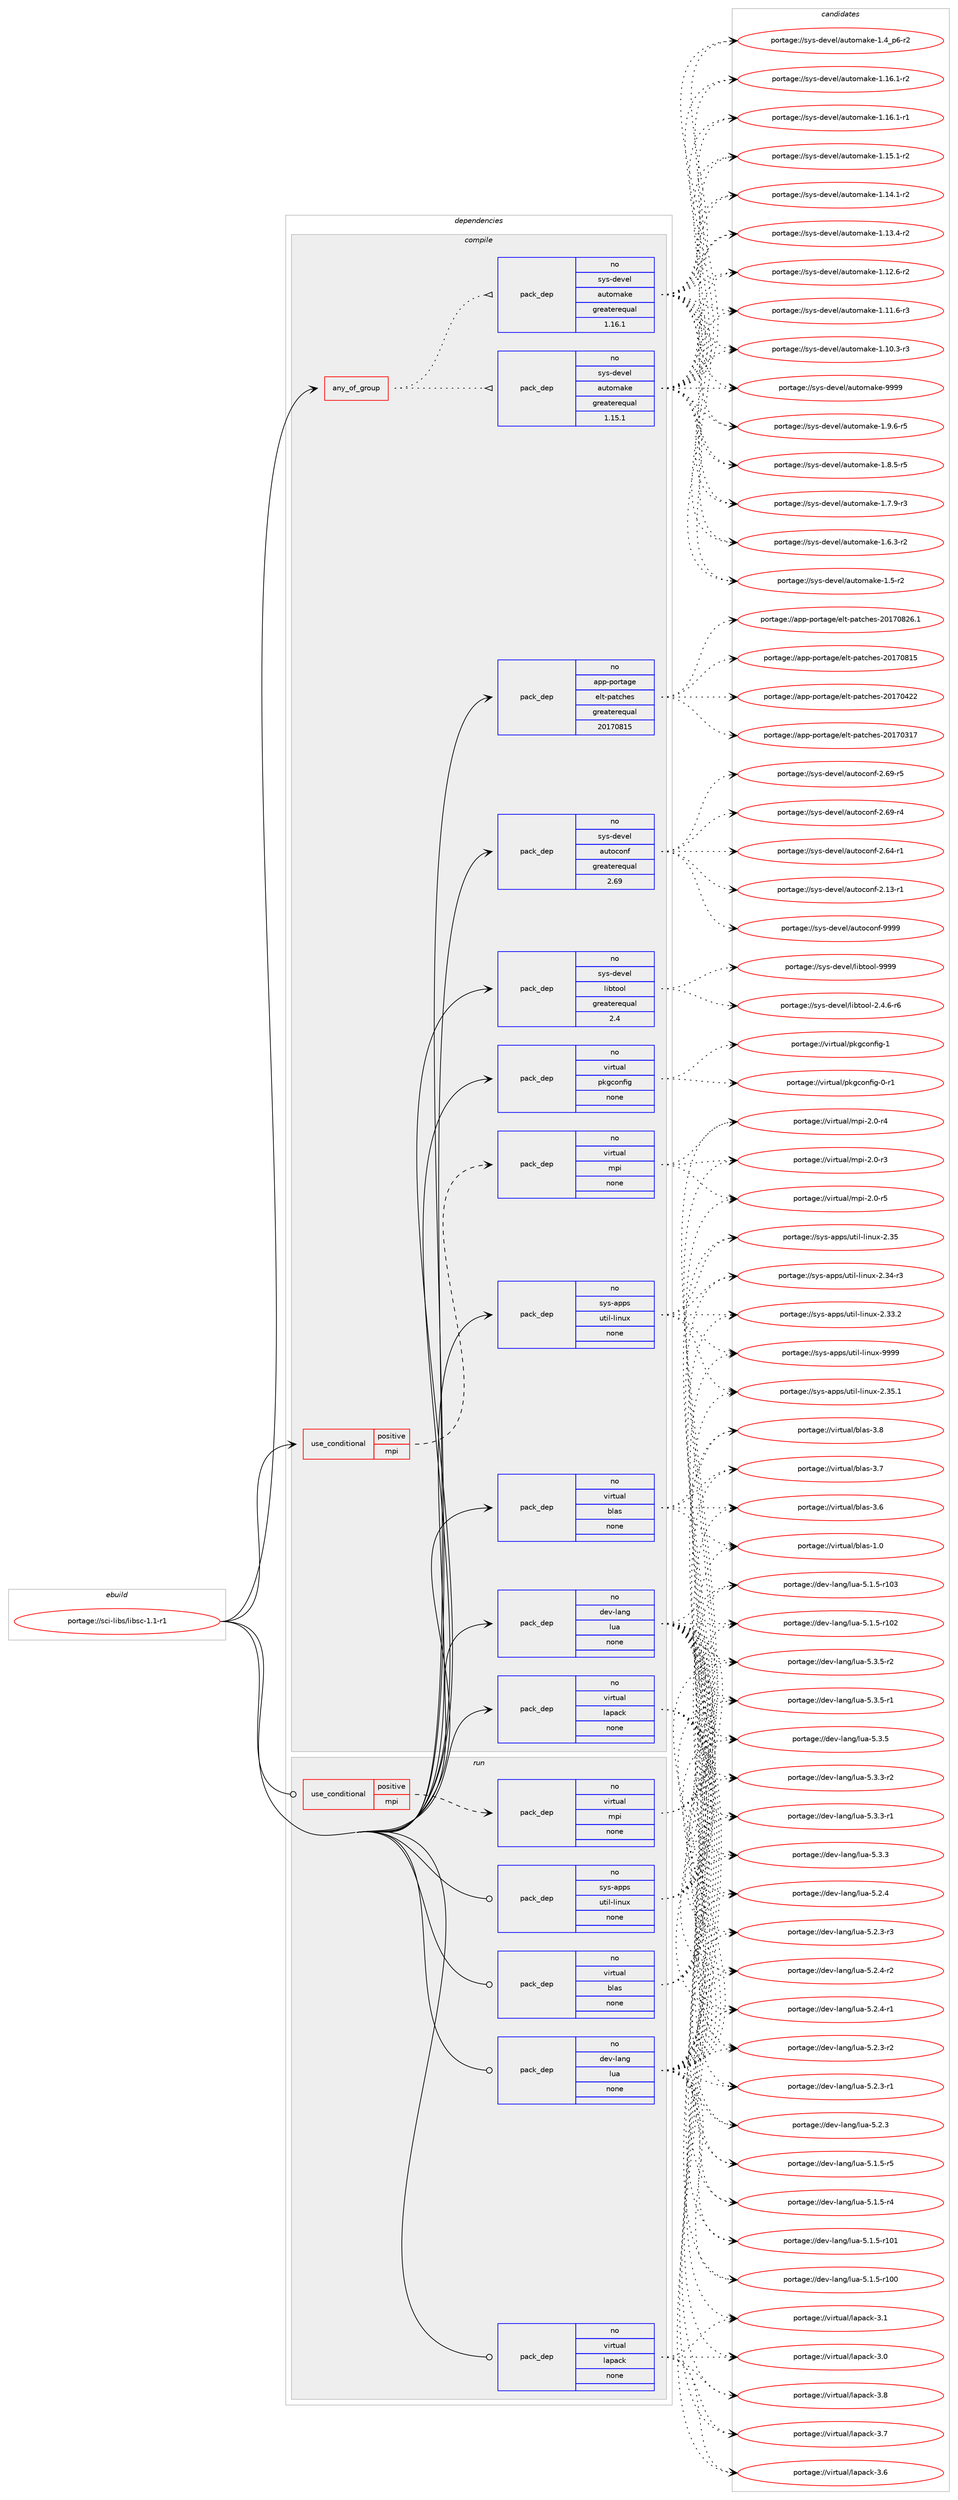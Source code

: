 digraph prolog {

# *************
# Graph options
# *************

newrank=true;
concentrate=true;
compound=true;
graph [rankdir=LR,fontname=Helvetica,fontsize=10,ranksep=1.5];#, ranksep=2.5, nodesep=0.2];
edge  [arrowhead=vee];
node  [fontname=Helvetica,fontsize=10];

# **********
# The ebuild
# **********

subgraph cluster_leftcol {
color=gray;
rank=same;
label=<<i>ebuild</i>>;
id [label="portage://sci-libs/libsc-1.1-r1", color=red, width=4, href="../sci-libs/libsc-1.1-r1.svg"];
}

# ****************
# The dependencies
# ****************

subgraph cluster_midcol {
color=gray;
label=<<i>dependencies</i>>;
subgraph cluster_compile {
fillcolor="#eeeeee";
style=filled;
label=<<i>compile</i>>;
subgraph any1425 {
dependency88210 [label=<<TABLE BORDER="0" CELLBORDER="1" CELLSPACING="0" CELLPADDING="4"><TR><TD CELLPADDING="10">any_of_group</TD></TR></TABLE>>, shape=none, color=red];subgraph pack69015 {
dependency88211 [label=<<TABLE BORDER="0" CELLBORDER="1" CELLSPACING="0" CELLPADDING="4" WIDTH="220"><TR><TD ROWSPAN="6" CELLPADDING="30">pack_dep</TD></TR><TR><TD WIDTH="110">no</TD></TR><TR><TD>sys-devel</TD></TR><TR><TD>automake</TD></TR><TR><TD>greaterequal</TD></TR><TR><TD>1.16.1</TD></TR></TABLE>>, shape=none, color=blue];
}
dependency88210:e -> dependency88211:w [weight=20,style="dotted",arrowhead="oinv"];
subgraph pack69016 {
dependency88212 [label=<<TABLE BORDER="0" CELLBORDER="1" CELLSPACING="0" CELLPADDING="4" WIDTH="220"><TR><TD ROWSPAN="6" CELLPADDING="30">pack_dep</TD></TR><TR><TD WIDTH="110">no</TD></TR><TR><TD>sys-devel</TD></TR><TR><TD>automake</TD></TR><TR><TD>greaterequal</TD></TR><TR><TD>1.15.1</TD></TR></TABLE>>, shape=none, color=blue];
}
dependency88210:e -> dependency88212:w [weight=20,style="dotted",arrowhead="oinv"];
}
id:e -> dependency88210:w [weight=20,style="solid",arrowhead="vee"];
subgraph cond17686 {
dependency88213 [label=<<TABLE BORDER="0" CELLBORDER="1" CELLSPACING="0" CELLPADDING="4"><TR><TD ROWSPAN="3" CELLPADDING="10">use_conditional</TD></TR><TR><TD>positive</TD></TR><TR><TD>mpi</TD></TR></TABLE>>, shape=none, color=red];
subgraph pack69017 {
dependency88214 [label=<<TABLE BORDER="0" CELLBORDER="1" CELLSPACING="0" CELLPADDING="4" WIDTH="220"><TR><TD ROWSPAN="6" CELLPADDING="30">pack_dep</TD></TR><TR><TD WIDTH="110">no</TD></TR><TR><TD>virtual</TD></TR><TR><TD>mpi</TD></TR><TR><TD>none</TD></TR><TR><TD></TD></TR></TABLE>>, shape=none, color=blue];
}
dependency88213:e -> dependency88214:w [weight=20,style="dashed",arrowhead="vee"];
}
id:e -> dependency88213:w [weight=20,style="solid",arrowhead="vee"];
subgraph pack69018 {
dependency88215 [label=<<TABLE BORDER="0" CELLBORDER="1" CELLSPACING="0" CELLPADDING="4" WIDTH="220"><TR><TD ROWSPAN="6" CELLPADDING="30">pack_dep</TD></TR><TR><TD WIDTH="110">no</TD></TR><TR><TD>app-portage</TD></TR><TR><TD>elt-patches</TD></TR><TR><TD>greaterequal</TD></TR><TR><TD>20170815</TD></TR></TABLE>>, shape=none, color=blue];
}
id:e -> dependency88215:w [weight=20,style="solid",arrowhead="vee"];
subgraph pack69019 {
dependency88216 [label=<<TABLE BORDER="0" CELLBORDER="1" CELLSPACING="0" CELLPADDING="4" WIDTH="220"><TR><TD ROWSPAN="6" CELLPADDING="30">pack_dep</TD></TR><TR><TD WIDTH="110">no</TD></TR><TR><TD>dev-lang</TD></TR><TR><TD>lua</TD></TR><TR><TD>none</TD></TR><TR><TD></TD></TR></TABLE>>, shape=none, color=blue];
}
id:e -> dependency88216:w [weight=20,style="solid",arrowhead="vee"];
subgraph pack69020 {
dependency88217 [label=<<TABLE BORDER="0" CELLBORDER="1" CELLSPACING="0" CELLPADDING="4" WIDTH="220"><TR><TD ROWSPAN="6" CELLPADDING="30">pack_dep</TD></TR><TR><TD WIDTH="110">no</TD></TR><TR><TD>sys-apps</TD></TR><TR><TD>util-linux</TD></TR><TR><TD>none</TD></TR><TR><TD></TD></TR></TABLE>>, shape=none, color=blue];
}
id:e -> dependency88217:w [weight=20,style="solid",arrowhead="vee"];
subgraph pack69021 {
dependency88218 [label=<<TABLE BORDER="0" CELLBORDER="1" CELLSPACING="0" CELLPADDING="4" WIDTH="220"><TR><TD ROWSPAN="6" CELLPADDING="30">pack_dep</TD></TR><TR><TD WIDTH="110">no</TD></TR><TR><TD>sys-devel</TD></TR><TR><TD>autoconf</TD></TR><TR><TD>greaterequal</TD></TR><TR><TD>2.69</TD></TR></TABLE>>, shape=none, color=blue];
}
id:e -> dependency88218:w [weight=20,style="solid",arrowhead="vee"];
subgraph pack69022 {
dependency88219 [label=<<TABLE BORDER="0" CELLBORDER="1" CELLSPACING="0" CELLPADDING="4" WIDTH="220"><TR><TD ROWSPAN="6" CELLPADDING="30">pack_dep</TD></TR><TR><TD WIDTH="110">no</TD></TR><TR><TD>sys-devel</TD></TR><TR><TD>libtool</TD></TR><TR><TD>greaterequal</TD></TR><TR><TD>2.4</TD></TR></TABLE>>, shape=none, color=blue];
}
id:e -> dependency88219:w [weight=20,style="solid",arrowhead="vee"];
subgraph pack69023 {
dependency88220 [label=<<TABLE BORDER="0" CELLBORDER="1" CELLSPACING="0" CELLPADDING="4" WIDTH="220"><TR><TD ROWSPAN="6" CELLPADDING="30">pack_dep</TD></TR><TR><TD WIDTH="110">no</TD></TR><TR><TD>virtual</TD></TR><TR><TD>blas</TD></TR><TR><TD>none</TD></TR><TR><TD></TD></TR></TABLE>>, shape=none, color=blue];
}
id:e -> dependency88220:w [weight=20,style="solid",arrowhead="vee"];
subgraph pack69024 {
dependency88221 [label=<<TABLE BORDER="0" CELLBORDER="1" CELLSPACING="0" CELLPADDING="4" WIDTH="220"><TR><TD ROWSPAN="6" CELLPADDING="30">pack_dep</TD></TR><TR><TD WIDTH="110">no</TD></TR><TR><TD>virtual</TD></TR><TR><TD>lapack</TD></TR><TR><TD>none</TD></TR><TR><TD></TD></TR></TABLE>>, shape=none, color=blue];
}
id:e -> dependency88221:w [weight=20,style="solid",arrowhead="vee"];
subgraph pack69025 {
dependency88222 [label=<<TABLE BORDER="0" CELLBORDER="1" CELLSPACING="0" CELLPADDING="4" WIDTH="220"><TR><TD ROWSPAN="6" CELLPADDING="30">pack_dep</TD></TR><TR><TD WIDTH="110">no</TD></TR><TR><TD>virtual</TD></TR><TR><TD>pkgconfig</TD></TR><TR><TD>none</TD></TR><TR><TD></TD></TR></TABLE>>, shape=none, color=blue];
}
id:e -> dependency88222:w [weight=20,style="solid",arrowhead="vee"];
}
subgraph cluster_compileandrun {
fillcolor="#eeeeee";
style=filled;
label=<<i>compile and run</i>>;
}
subgraph cluster_run {
fillcolor="#eeeeee";
style=filled;
label=<<i>run</i>>;
subgraph cond17687 {
dependency88223 [label=<<TABLE BORDER="0" CELLBORDER="1" CELLSPACING="0" CELLPADDING="4"><TR><TD ROWSPAN="3" CELLPADDING="10">use_conditional</TD></TR><TR><TD>positive</TD></TR><TR><TD>mpi</TD></TR></TABLE>>, shape=none, color=red];
subgraph pack69026 {
dependency88224 [label=<<TABLE BORDER="0" CELLBORDER="1" CELLSPACING="0" CELLPADDING="4" WIDTH="220"><TR><TD ROWSPAN="6" CELLPADDING="30">pack_dep</TD></TR><TR><TD WIDTH="110">no</TD></TR><TR><TD>virtual</TD></TR><TR><TD>mpi</TD></TR><TR><TD>none</TD></TR><TR><TD></TD></TR></TABLE>>, shape=none, color=blue];
}
dependency88223:e -> dependency88224:w [weight=20,style="dashed",arrowhead="vee"];
}
id:e -> dependency88223:w [weight=20,style="solid",arrowhead="odot"];
subgraph pack69027 {
dependency88225 [label=<<TABLE BORDER="0" CELLBORDER="1" CELLSPACING="0" CELLPADDING="4" WIDTH="220"><TR><TD ROWSPAN="6" CELLPADDING="30">pack_dep</TD></TR><TR><TD WIDTH="110">no</TD></TR><TR><TD>dev-lang</TD></TR><TR><TD>lua</TD></TR><TR><TD>none</TD></TR><TR><TD></TD></TR></TABLE>>, shape=none, color=blue];
}
id:e -> dependency88225:w [weight=20,style="solid",arrowhead="odot"];
subgraph pack69028 {
dependency88226 [label=<<TABLE BORDER="0" CELLBORDER="1" CELLSPACING="0" CELLPADDING="4" WIDTH="220"><TR><TD ROWSPAN="6" CELLPADDING="30">pack_dep</TD></TR><TR><TD WIDTH="110">no</TD></TR><TR><TD>sys-apps</TD></TR><TR><TD>util-linux</TD></TR><TR><TD>none</TD></TR><TR><TD></TD></TR></TABLE>>, shape=none, color=blue];
}
id:e -> dependency88226:w [weight=20,style="solid",arrowhead="odot"];
subgraph pack69029 {
dependency88227 [label=<<TABLE BORDER="0" CELLBORDER="1" CELLSPACING="0" CELLPADDING="4" WIDTH="220"><TR><TD ROWSPAN="6" CELLPADDING="30">pack_dep</TD></TR><TR><TD WIDTH="110">no</TD></TR><TR><TD>virtual</TD></TR><TR><TD>blas</TD></TR><TR><TD>none</TD></TR><TR><TD></TD></TR></TABLE>>, shape=none, color=blue];
}
id:e -> dependency88227:w [weight=20,style="solid",arrowhead="odot"];
subgraph pack69030 {
dependency88228 [label=<<TABLE BORDER="0" CELLBORDER="1" CELLSPACING="0" CELLPADDING="4" WIDTH="220"><TR><TD ROWSPAN="6" CELLPADDING="30">pack_dep</TD></TR><TR><TD WIDTH="110">no</TD></TR><TR><TD>virtual</TD></TR><TR><TD>lapack</TD></TR><TR><TD>none</TD></TR><TR><TD></TD></TR></TABLE>>, shape=none, color=blue];
}
id:e -> dependency88228:w [weight=20,style="solid",arrowhead="odot"];
}
}

# **************
# The candidates
# **************

subgraph cluster_choices {
rank=same;
color=gray;
label=<<i>candidates</i>>;

subgraph choice69015 {
color=black;
nodesep=1;
choice115121115451001011181011084797117116111109971071014557575757 [label="portage://sys-devel/automake-9999", color=red, width=4,href="../sys-devel/automake-9999.svg"];
choice115121115451001011181011084797117116111109971071014549465746544511453 [label="portage://sys-devel/automake-1.9.6-r5", color=red, width=4,href="../sys-devel/automake-1.9.6-r5.svg"];
choice115121115451001011181011084797117116111109971071014549465646534511453 [label="portage://sys-devel/automake-1.8.5-r5", color=red, width=4,href="../sys-devel/automake-1.8.5-r5.svg"];
choice115121115451001011181011084797117116111109971071014549465546574511451 [label="portage://sys-devel/automake-1.7.9-r3", color=red, width=4,href="../sys-devel/automake-1.7.9-r3.svg"];
choice115121115451001011181011084797117116111109971071014549465446514511450 [label="portage://sys-devel/automake-1.6.3-r2", color=red, width=4,href="../sys-devel/automake-1.6.3-r2.svg"];
choice11512111545100101118101108479711711611110997107101454946534511450 [label="portage://sys-devel/automake-1.5-r2", color=red, width=4,href="../sys-devel/automake-1.5-r2.svg"];
choice115121115451001011181011084797117116111109971071014549465295112544511450 [label="portage://sys-devel/automake-1.4_p6-r2", color=red, width=4,href="../sys-devel/automake-1.4_p6-r2.svg"];
choice11512111545100101118101108479711711611110997107101454946495446494511450 [label="portage://sys-devel/automake-1.16.1-r2", color=red, width=4,href="../sys-devel/automake-1.16.1-r2.svg"];
choice11512111545100101118101108479711711611110997107101454946495446494511449 [label="portage://sys-devel/automake-1.16.1-r1", color=red, width=4,href="../sys-devel/automake-1.16.1-r1.svg"];
choice11512111545100101118101108479711711611110997107101454946495346494511450 [label="portage://sys-devel/automake-1.15.1-r2", color=red, width=4,href="../sys-devel/automake-1.15.1-r2.svg"];
choice11512111545100101118101108479711711611110997107101454946495246494511450 [label="portage://sys-devel/automake-1.14.1-r2", color=red, width=4,href="../sys-devel/automake-1.14.1-r2.svg"];
choice11512111545100101118101108479711711611110997107101454946495146524511450 [label="portage://sys-devel/automake-1.13.4-r2", color=red, width=4,href="../sys-devel/automake-1.13.4-r2.svg"];
choice11512111545100101118101108479711711611110997107101454946495046544511450 [label="portage://sys-devel/automake-1.12.6-r2", color=red, width=4,href="../sys-devel/automake-1.12.6-r2.svg"];
choice11512111545100101118101108479711711611110997107101454946494946544511451 [label="portage://sys-devel/automake-1.11.6-r3", color=red, width=4,href="../sys-devel/automake-1.11.6-r3.svg"];
choice11512111545100101118101108479711711611110997107101454946494846514511451 [label="portage://sys-devel/automake-1.10.3-r3", color=red, width=4,href="../sys-devel/automake-1.10.3-r3.svg"];
dependency88211:e -> choice115121115451001011181011084797117116111109971071014557575757:w [style=dotted,weight="100"];
dependency88211:e -> choice115121115451001011181011084797117116111109971071014549465746544511453:w [style=dotted,weight="100"];
dependency88211:e -> choice115121115451001011181011084797117116111109971071014549465646534511453:w [style=dotted,weight="100"];
dependency88211:e -> choice115121115451001011181011084797117116111109971071014549465546574511451:w [style=dotted,weight="100"];
dependency88211:e -> choice115121115451001011181011084797117116111109971071014549465446514511450:w [style=dotted,weight="100"];
dependency88211:e -> choice11512111545100101118101108479711711611110997107101454946534511450:w [style=dotted,weight="100"];
dependency88211:e -> choice115121115451001011181011084797117116111109971071014549465295112544511450:w [style=dotted,weight="100"];
dependency88211:e -> choice11512111545100101118101108479711711611110997107101454946495446494511450:w [style=dotted,weight="100"];
dependency88211:e -> choice11512111545100101118101108479711711611110997107101454946495446494511449:w [style=dotted,weight="100"];
dependency88211:e -> choice11512111545100101118101108479711711611110997107101454946495346494511450:w [style=dotted,weight="100"];
dependency88211:e -> choice11512111545100101118101108479711711611110997107101454946495246494511450:w [style=dotted,weight="100"];
dependency88211:e -> choice11512111545100101118101108479711711611110997107101454946495146524511450:w [style=dotted,weight="100"];
dependency88211:e -> choice11512111545100101118101108479711711611110997107101454946495046544511450:w [style=dotted,weight="100"];
dependency88211:e -> choice11512111545100101118101108479711711611110997107101454946494946544511451:w [style=dotted,weight="100"];
dependency88211:e -> choice11512111545100101118101108479711711611110997107101454946494846514511451:w [style=dotted,weight="100"];
}
subgraph choice69016 {
color=black;
nodesep=1;
choice115121115451001011181011084797117116111109971071014557575757 [label="portage://sys-devel/automake-9999", color=red, width=4,href="../sys-devel/automake-9999.svg"];
choice115121115451001011181011084797117116111109971071014549465746544511453 [label="portage://sys-devel/automake-1.9.6-r5", color=red, width=4,href="../sys-devel/automake-1.9.6-r5.svg"];
choice115121115451001011181011084797117116111109971071014549465646534511453 [label="portage://sys-devel/automake-1.8.5-r5", color=red, width=4,href="../sys-devel/automake-1.8.5-r5.svg"];
choice115121115451001011181011084797117116111109971071014549465546574511451 [label="portage://sys-devel/automake-1.7.9-r3", color=red, width=4,href="../sys-devel/automake-1.7.9-r3.svg"];
choice115121115451001011181011084797117116111109971071014549465446514511450 [label="portage://sys-devel/automake-1.6.3-r2", color=red, width=4,href="../sys-devel/automake-1.6.3-r2.svg"];
choice11512111545100101118101108479711711611110997107101454946534511450 [label="portage://sys-devel/automake-1.5-r2", color=red, width=4,href="../sys-devel/automake-1.5-r2.svg"];
choice115121115451001011181011084797117116111109971071014549465295112544511450 [label="portage://sys-devel/automake-1.4_p6-r2", color=red, width=4,href="../sys-devel/automake-1.4_p6-r2.svg"];
choice11512111545100101118101108479711711611110997107101454946495446494511450 [label="portage://sys-devel/automake-1.16.1-r2", color=red, width=4,href="../sys-devel/automake-1.16.1-r2.svg"];
choice11512111545100101118101108479711711611110997107101454946495446494511449 [label="portage://sys-devel/automake-1.16.1-r1", color=red, width=4,href="../sys-devel/automake-1.16.1-r1.svg"];
choice11512111545100101118101108479711711611110997107101454946495346494511450 [label="portage://sys-devel/automake-1.15.1-r2", color=red, width=4,href="../sys-devel/automake-1.15.1-r2.svg"];
choice11512111545100101118101108479711711611110997107101454946495246494511450 [label="portage://sys-devel/automake-1.14.1-r2", color=red, width=4,href="../sys-devel/automake-1.14.1-r2.svg"];
choice11512111545100101118101108479711711611110997107101454946495146524511450 [label="portage://sys-devel/automake-1.13.4-r2", color=red, width=4,href="../sys-devel/automake-1.13.4-r2.svg"];
choice11512111545100101118101108479711711611110997107101454946495046544511450 [label="portage://sys-devel/automake-1.12.6-r2", color=red, width=4,href="../sys-devel/automake-1.12.6-r2.svg"];
choice11512111545100101118101108479711711611110997107101454946494946544511451 [label="portage://sys-devel/automake-1.11.6-r3", color=red, width=4,href="../sys-devel/automake-1.11.6-r3.svg"];
choice11512111545100101118101108479711711611110997107101454946494846514511451 [label="portage://sys-devel/automake-1.10.3-r3", color=red, width=4,href="../sys-devel/automake-1.10.3-r3.svg"];
dependency88212:e -> choice115121115451001011181011084797117116111109971071014557575757:w [style=dotted,weight="100"];
dependency88212:e -> choice115121115451001011181011084797117116111109971071014549465746544511453:w [style=dotted,weight="100"];
dependency88212:e -> choice115121115451001011181011084797117116111109971071014549465646534511453:w [style=dotted,weight="100"];
dependency88212:e -> choice115121115451001011181011084797117116111109971071014549465546574511451:w [style=dotted,weight="100"];
dependency88212:e -> choice115121115451001011181011084797117116111109971071014549465446514511450:w [style=dotted,weight="100"];
dependency88212:e -> choice11512111545100101118101108479711711611110997107101454946534511450:w [style=dotted,weight="100"];
dependency88212:e -> choice115121115451001011181011084797117116111109971071014549465295112544511450:w [style=dotted,weight="100"];
dependency88212:e -> choice11512111545100101118101108479711711611110997107101454946495446494511450:w [style=dotted,weight="100"];
dependency88212:e -> choice11512111545100101118101108479711711611110997107101454946495446494511449:w [style=dotted,weight="100"];
dependency88212:e -> choice11512111545100101118101108479711711611110997107101454946495346494511450:w [style=dotted,weight="100"];
dependency88212:e -> choice11512111545100101118101108479711711611110997107101454946495246494511450:w [style=dotted,weight="100"];
dependency88212:e -> choice11512111545100101118101108479711711611110997107101454946495146524511450:w [style=dotted,weight="100"];
dependency88212:e -> choice11512111545100101118101108479711711611110997107101454946495046544511450:w [style=dotted,weight="100"];
dependency88212:e -> choice11512111545100101118101108479711711611110997107101454946494946544511451:w [style=dotted,weight="100"];
dependency88212:e -> choice11512111545100101118101108479711711611110997107101454946494846514511451:w [style=dotted,weight="100"];
}
subgraph choice69017 {
color=black;
nodesep=1;
choice1181051141161179710847109112105455046484511453 [label="portage://virtual/mpi-2.0-r5", color=red, width=4,href="../virtual/mpi-2.0-r5.svg"];
choice1181051141161179710847109112105455046484511452 [label="portage://virtual/mpi-2.0-r4", color=red, width=4,href="../virtual/mpi-2.0-r4.svg"];
choice1181051141161179710847109112105455046484511451 [label="portage://virtual/mpi-2.0-r3", color=red, width=4,href="../virtual/mpi-2.0-r3.svg"];
dependency88214:e -> choice1181051141161179710847109112105455046484511453:w [style=dotted,weight="100"];
dependency88214:e -> choice1181051141161179710847109112105455046484511452:w [style=dotted,weight="100"];
dependency88214:e -> choice1181051141161179710847109112105455046484511451:w [style=dotted,weight="100"];
}
subgraph choice69018 {
color=black;
nodesep=1;
choice971121124511211111411697103101471011081164511297116991041011154550484955485650544649 [label="portage://app-portage/elt-patches-20170826.1", color=red, width=4,href="../app-portage/elt-patches-20170826.1.svg"];
choice97112112451121111141169710310147101108116451129711699104101115455048495548564953 [label="portage://app-portage/elt-patches-20170815", color=red, width=4,href="../app-portage/elt-patches-20170815.svg"];
choice97112112451121111141169710310147101108116451129711699104101115455048495548525050 [label="portage://app-portage/elt-patches-20170422", color=red, width=4,href="../app-portage/elt-patches-20170422.svg"];
choice97112112451121111141169710310147101108116451129711699104101115455048495548514955 [label="portage://app-portage/elt-patches-20170317", color=red, width=4,href="../app-portage/elt-patches-20170317.svg"];
dependency88215:e -> choice971121124511211111411697103101471011081164511297116991041011154550484955485650544649:w [style=dotted,weight="100"];
dependency88215:e -> choice97112112451121111141169710310147101108116451129711699104101115455048495548564953:w [style=dotted,weight="100"];
dependency88215:e -> choice97112112451121111141169710310147101108116451129711699104101115455048495548525050:w [style=dotted,weight="100"];
dependency88215:e -> choice97112112451121111141169710310147101108116451129711699104101115455048495548514955:w [style=dotted,weight="100"];
}
subgraph choice69019 {
color=black;
nodesep=1;
choice100101118451089711010347108117974553465146534511450 [label="portage://dev-lang/lua-5.3.5-r2", color=red, width=4,href="../dev-lang/lua-5.3.5-r2.svg"];
choice100101118451089711010347108117974553465146534511449 [label="portage://dev-lang/lua-5.3.5-r1", color=red, width=4,href="../dev-lang/lua-5.3.5-r1.svg"];
choice10010111845108971101034710811797455346514653 [label="portage://dev-lang/lua-5.3.5", color=red, width=4,href="../dev-lang/lua-5.3.5.svg"];
choice100101118451089711010347108117974553465146514511450 [label="portage://dev-lang/lua-5.3.3-r2", color=red, width=4,href="../dev-lang/lua-5.3.3-r2.svg"];
choice100101118451089711010347108117974553465146514511449 [label="portage://dev-lang/lua-5.3.3-r1", color=red, width=4,href="../dev-lang/lua-5.3.3-r1.svg"];
choice10010111845108971101034710811797455346514651 [label="portage://dev-lang/lua-5.3.3", color=red, width=4,href="../dev-lang/lua-5.3.3.svg"];
choice100101118451089711010347108117974553465046524511450 [label="portage://dev-lang/lua-5.2.4-r2", color=red, width=4,href="../dev-lang/lua-5.2.4-r2.svg"];
choice100101118451089711010347108117974553465046524511449 [label="portage://dev-lang/lua-5.2.4-r1", color=red, width=4,href="../dev-lang/lua-5.2.4-r1.svg"];
choice10010111845108971101034710811797455346504652 [label="portage://dev-lang/lua-5.2.4", color=red, width=4,href="../dev-lang/lua-5.2.4.svg"];
choice100101118451089711010347108117974553465046514511451 [label="portage://dev-lang/lua-5.2.3-r3", color=red, width=4,href="../dev-lang/lua-5.2.3-r3.svg"];
choice100101118451089711010347108117974553465046514511450 [label="portage://dev-lang/lua-5.2.3-r2", color=red, width=4,href="../dev-lang/lua-5.2.3-r2.svg"];
choice100101118451089711010347108117974553465046514511449 [label="portage://dev-lang/lua-5.2.3-r1", color=red, width=4,href="../dev-lang/lua-5.2.3-r1.svg"];
choice10010111845108971101034710811797455346504651 [label="portage://dev-lang/lua-5.2.3", color=red, width=4,href="../dev-lang/lua-5.2.3.svg"];
choice100101118451089711010347108117974553464946534511453 [label="portage://dev-lang/lua-5.1.5-r5", color=red, width=4,href="../dev-lang/lua-5.1.5-r5.svg"];
choice100101118451089711010347108117974553464946534511452 [label="portage://dev-lang/lua-5.1.5-r4", color=red, width=4,href="../dev-lang/lua-5.1.5-r4.svg"];
choice1001011184510897110103471081179745534649465345114494851 [label="portage://dev-lang/lua-5.1.5-r103", color=red, width=4,href="../dev-lang/lua-5.1.5-r103.svg"];
choice1001011184510897110103471081179745534649465345114494850 [label="portage://dev-lang/lua-5.1.5-r102", color=red, width=4,href="../dev-lang/lua-5.1.5-r102.svg"];
choice1001011184510897110103471081179745534649465345114494849 [label="portage://dev-lang/lua-5.1.5-r101", color=red, width=4,href="../dev-lang/lua-5.1.5-r101.svg"];
choice1001011184510897110103471081179745534649465345114494848 [label="portage://dev-lang/lua-5.1.5-r100", color=red, width=4,href="../dev-lang/lua-5.1.5-r100.svg"];
dependency88216:e -> choice100101118451089711010347108117974553465146534511450:w [style=dotted,weight="100"];
dependency88216:e -> choice100101118451089711010347108117974553465146534511449:w [style=dotted,weight="100"];
dependency88216:e -> choice10010111845108971101034710811797455346514653:w [style=dotted,weight="100"];
dependency88216:e -> choice100101118451089711010347108117974553465146514511450:w [style=dotted,weight="100"];
dependency88216:e -> choice100101118451089711010347108117974553465146514511449:w [style=dotted,weight="100"];
dependency88216:e -> choice10010111845108971101034710811797455346514651:w [style=dotted,weight="100"];
dependency88216:e -> choice100101118451089711010347108117974553465046524511450:w [style=dotted,weight="100"];
dependency88216:e -> choice100101118451089711010347108117974553465046524511449:w [style=dotted,weight="100"];
dependency88216:e -> choice10010111845108971101034710811797455346504652:w [style=dotted,weight="100"];
dependency88216:e -> choice100101118451089711010347108117974553465046514511451:w [style=dotted,weight="100"];
dependency88216:e -> choice100101118451089711010347108117974553465046514511450:w [style=dotted,weight="100"];
dependency88216:e -> choice100101118451089711010347108117974553465046514511449:w [style=dotted,weight="100"];
dependency88216:e -> choice10010111845108971101034710811797455346504651:w [style=dotted,weight="100"];
dependency88216:e -> choice100101118451089711010347108117974553464946534511453:w [style=dotted,weight="100"];
dependency88216:e -> choice100101118451089711010347108117974553464946534511452:w [style=dotted,weight="100"];
dependency88216:e -> choice1001011184510897110103471081179745534649465345114494851:w [style=dotted,weight="100"];
dependency88216:e -> choice1001011184510897110103471081179745534649465345114494850:w [style=dotted,weight="100"];
dependency88216:e -> choice1001011184510897110103471081179745534649465345114494849:w [style=dotted,weight="100"];
dependency88216:e -> choice1001011184510897110103471081179745534649465345114494848:w [style=dotted,weight="100"];
}
subgraph choice69020 {
color=black;
nodesep=1;
choice115121115459711211211547117116105108451081051101171204557575757 [label="portage://sys-apps/util-linux-9999", color=red, width=4,href="../sys-apps/util-linux-9999.svg"];
choice1151211154597112112115471171161051084510810511011712045504651534649 [label="portage://sys-apps/util-linux-2.35.1", color=red, width=4,href="../sys-apps/util-linux-2.35.1.svg"];
choice115121115459711211211547117116105108451081051101171204550465153 [label="portage://sys-apps/util-linux-2.35", color=red, width=4,href="../sys-apps/util-linux-2.35.svg"];
choice1151211154597112112115471171161051084510810511011712045504651524511451 [label="portage://sys-apps/util-linux-2.34-r3", color=red, width=4,href="../sys-apps/util-linux-2.34-r3.svg"];
choice1151211154597112112115471171161051084510810511011712045504651514650 [label="portage://sys-apps/util-linux-2.33.2", color=red, width=4,href="../sys-apps/util-linux-2.33.2.svg"];
dependency88217:e -> choice115121115459711211211547117116105108451081051101171204557575757:w [style=dotted,weight="100"];
dependency88217:e -> choice1151211154597112112115471171161051084510810511011712045504651534649:w [style=dotted,weight="100"];
dependency88217:e -> choice115121115459711211211547117116105108451081051101171204550465153:w [style=dotted,weight="100"];
dependency88217:e -> choice1151211154597112112115471171161051084510810511011712045504651524511451:w [style=dotted,weight="100"];
dependency88217:e -> choice1151211154597112112115471171161051084510810511011712045504651514650:w [style=dotted,weight="100"];
}
subgraph choice69021 {
color=black;
nodesep=1;
choice115121115451001011181011084797117116111991111101024557575757 [label="portage://sys-devel/autoconf-9999", color=red, width=4,href="../sys-devel/autoconf-9999.svg"];
choice1151211154510010111810110847971171161119911111010245504654574511453 [label="portage://sys-devel/autoconf-2.69-r5", color=red, width=4,href="../sys-devel/autoconf-2.69-r5.svg"];
choice1151211154510010111810110847971171161119911111010245504654574511452 [label="portage://sys-devel/autoconf-2.69-r4", color=red, width=4,href="../sys-devel/autoconf-2.69-r4.svg"];
choice1151211154510010111810110847971171161119911111010245504654524511449 [label="portage://sys-devel/autoconf-2.64-r1", color=red, width=4,href="../sys-devel/autoconf-2.64-r1.svg"];
choice1151211154510010111810110847971171161119911111010245504649514511449 [label="portage://sys-devel/autoconf-2.13-r1", color=red, width=4,href="../sys-devel/autoconf-2.13-r1.svg"];
dependency88218:e -> choice115121115451001011181011084797117116111991111101024557575757:w [style=dotted,weight="100"];
dependency88218:e -> choice1151211154510010111810110847971171161119911111010245504654574511453:w [style=dotted,weight="100"];
dependency88218:e -> choice1151211154510010111810110847971171161119911111010245504654574511452:w [style=dotted,weight="100"];
dependency88218:e -> choice1151211154510010111810110847971171161119911111010245504654524511449:w [style=dotted,weight="100"];
dependency88218:e -> choice1151211154510010111810110847971171161119911111010245504649514511449:w [style=dotted,weight="100"];
}
subgraph choice69022 {
color=black;
nodesep=1;
choice1151211154510010111810110847108105981161111111084557575757 [label="portage://sys-devel/libtool-9999", color=red, width=4,href="../sys-devel/libtool-9999.svg"];
choice1151211154510010111810110847108105981161111111084550465246544511454 [label="portage://sys-devel/libtool-2.4.6-r6", color=red, width=4,href="../sys-devel/libtool-2.4.6-r6.svg"];
dependency88219:e -> choice1151211154510010111810110847108105981161111111084557575757:w [style=dotted,weight="100"];
dependency88219:e -> choice1151211154510010111810110847108105981161111111084550465246544511454:w [style=dotted,weight="100"];
}
subgraph choice69023 {
color=black;
nodesep=1;
choice1181051141161179710847981089711545514656 [label="portage://virtual/blas-3.8", color=red, width=4,href="../virtual/blas-3.8.svg"];
choice1181051141161179710847981089711545514655 [label="portage://virtual/blas-3.7", color=red, width=4,href="../virtual/blas-3.7.svg"];
choice1181051141161179710847981089711545514654 [label="portage://virtual/blas-3.6", color=red, width=4,href="../virtual/blas-3.6.svg"];
choice1181051141161179710847981089711545494648 [label="portage://virtual/blas-1.0", color=red, width=4,href="../virtual/blas-1.0.svg"];
dependency88220:e -> choice1181051141161179710847981089711545514656:w [style=dotted,weight="100"];
dependency88220:e -> choice1181051141161179710847981089711545514655:w [style=dotted,weight="100"];
dependency88220:e -> choice1181051141161179710847981089711545514654:w [style=dotted,weight="100"];
dependency88220:e -> choice1181051141161179710847981089711545494648:w [style=dotted,weight="100"];
}
subgraph choice69024 {
color=black;
nodesep=1;
choice118105114116117971084710897112979910745514656 [label="portage://virtual/lapack-3.8", color=red, width=4,href="../virtual/lapack-3.8.svg"];
choice118105114116117971084710897112979910745514655 [label="portage://virtual/lapack-3.7", color=red, width=4,href="../virtual/lapack-3.7.svg"];
choice118105114116117971084710897112979910745514654 [label="portage://virtual/lapack-3.6", color=red, width=4,href="../virtual/lapack-3.6.svg"];
choice118105114116117971084710897112979910745514649 [label="portage://virtual/lapack-3.1", color=red, width=4,href="../virtual/lapack-3.1.svg"];
choice118105114116117971084710897112979910745514648 [label="portage://virtual/lapack-3.0", color=red, width=4,href="../virtual/lapack-3.0.svg"];
dependency88221:e -> choice118105114116117971084710897112979910745514656:w [style=dotted,weight="100"];
dependency88221:e -> choice118105114116117971084710897112979910745514655:w [style=dotted,weight="100"];
dependency88221:e -> choice118105114116117971084710897112979910745514654:w [style=dotted,weight="100"];
dependency88221:e -> choice118105114116117971084710897112979910745514649:w [style=dotted,weight="100"];
dependency88221:e -> choice118105114116117971084710897112979910745514648:w [style=dotted,weight="100"];
}
subgraph choice69025 {
color=black;
nodesep=1;
choice1181051141161179710847112107103991111101021051034549 [label="portage://virtual/pkgconfig-1", color=red, width=4,href="../virtual/pkgconfig-1.svg"];
choice11810511411611797108471121071039911111010210510345484511449 [label="portage://virtual/pkgconfig-0-r1", color=red, width=4,href="../virtual/pkgconfig-0-r1.svg"];
dependency88222:e -> choice1181051141161179710847112107103991111101021051034549:w [style=dotted,weight="100"];
dependency88222:e -> choice11810511411611797108471121071039911111010210510345484511449:w [style=dotted,weight="100"];
}
subgraph choice69026 {
color=black;
nodesep=1;
choice1181051141161179710847109112105455046484511453 [label="portage://virtual/mpi-2.0-r5", color=red, width=4,href="../virtual/mpi-2.0-r5.svg"];
choice1181051141161179710847109112105455046484511452 [label="portage://virtual/mpi-2.0-r4", color=red, width=4,href="../virtual/mpi-2.0-r4.svg"];
choice1181051141161179710847109112105455046484511451 [label="portage://virtual/mpi-2.0-r3", color=red, width=4,href="../virtual/mpi-2.0-r3.svg"];
dependency88224:e -> choice1181051141161179710847109112105455046484511453:w [style=dotted,weight="100"];
dependency88224:e -> choice1181051141161179710847109112105455046484511452:w [style=dotted,weight="100"];
dependency88224:e -> choice1181051141161179710847109112105455046484511451:w [style=dotted,weight="100"];
}
subgraph choice69027 {
color=black;
nodesep=1;
choice100101118451089711010347108117974553465146534511450 [label="portage://dev-lang/lua-5.3.5-r2", color=red, width=4,href="../dev-lang/lua-5.3.5-r2.svg"];
choice100101118451089711010347108117974553465146534511449 [label="portage://dev-lang/lua-5.3.5-r1", color=red, width=4,href="../dev-lang/lua-5.3.5-r1.svg"];
choice10010111845108971101034710811797455346514653 [label="portage://dev-lang/lua-5.3.5", color=red, width=4,href="../dev-lang/lua-5.3.5.svg"];
choice100101118451089711010347108117974553465146514511450 [label="portage://dev-lang/lua-5.3.3-r2", color=red, width=4,href="../dev-lang/lua-5.3.3-r2.svg"];
choice100101118451089711010347108117974553465146514511449 [label="portage://dev-lang/lua-5.3.3-r1", color=red, width=4,href="../dev-lang/lua-5.3.3-r1.svg"];
choice10010111845108971101034710811797455346514651 [label="portage://dev-lang/lua-5.3.3", color=red, width=4,href="../dev-lang/lua-5.3.3.svg"];
choice100101118451089711010347108117974553465046524511450 [label="portage://dev-lang/lua-5.2.4-r2", color=red, width=4,href="../dev-lang/lua-5.2.4-r2.svg"];
choice100101118451089711010347108117974553465046524511449 [label="portage://dev-lang/lua-5.2.4-r1", color=red, width=4,href="../dev-lang/lua-5.2.4-r1.svg"];
choice10010111845108971101034710811797455346504652 [label="portage://dev-lang/lua-5.2.4", color=red, width=4,href="../dev-lang/lua-5.2.4.svg"];
choice100101118451089711010347108117974553465046514511451 [label="portage://dev-lang/lua-5.2.3-r3", color=red, width=4,href="../dev-lang/lua-5.2.3-r3.svg"];
choice100101118451089711010347108117974553465046514511450 [label="portage://dev-lang/lua-5.2.3-r2", color=red, width=4,href="../dev-lang/lua-5.2.3-r2.svg"];
choice100101118451089711010347108117974553465046514511449 [label="portage://dev-lang/lua-5.2.3-r1", color=red, width=4,href="../dev-lang/lua-5.2.3-r1.svg"];
choice10010111845108971101034710811797455346504651 [label="portage://dev-lang/lua-5.2.3", color=red, width=4,href="../dev-lang/lua-5.2.3.svg"];
choice100101118451089711010347108117974553464946534511453 [label="portage://dev-lang/lua-5.1.5-r5", color=red, width=4,href="../dev-lang/lua-5.1.5-r5.svg"];
choice100101118451089711010347108117974553464946534511452 [label="portage://dev-lang/lua-5.1.5-r4", color=red, width=4,href="../dev-lang/lua-5.1.5-r4.svg"];
choice1001011184510897110103471081179745534649465345114494851 [label="portage://dev-lang/lua-5.1.5-r103", color=red, width=4,href="../dev-lang/lua-5.1.5-r103.svg"];
choice1001011184510897110103471081179745534649465345114494850 [label="portage://dev-lang/lua-5.1.5-r102", color=red, width=4,href="../dev-lang/lua-5.1.5-r102.svg"];
choice1001011184510897110103471081179745534649465345114494849 [label="portage://dev-lang/lua-5.1.5-r101", color=red, width=4,href="../dev-lang/lua-5.1.5-r101.svg"];
choice1001011184510897110103471081179745534649465345114494848 [label="portage://dev-lang/lua-5.1.5-r100", color=red, width=4,href="../dev-lang/lua-5.1.5-r100.svg"];
dependency88225:e -> choice100101118451089711010347108117974553465146534511450:w [style=dotted,weight="100"];
dependency88225:e -> choice100101118451089711010347108117974553465146534511449:w [style=dotted,weight="100"];
dependency88225:e -> choice10010111845108971101034710811797455346514653:w [style=dotted,weight="100"];
dependency88225:e -> choice100101118451089711010347108117974553465146514511450:w [style=dotted,weight="100"];
dependency88225:e -> choice100101118451089711010347108117974553465146514511449:w [style=dotted,weight="100"];
dependency88225:e -> choice10010111845108971101034710811797455346514651:w [style=dotted,weight="100"];
dependency88225:e -> choice100101118451089711010347108117974553465046524511450:w [style=dotted,weight="100"];
dependency88225:e -> choice100101118451089711010347108117974553465046524511449:w [style=dotted,weight="100"];
dependency88225:e -> choice10010111845108971101034710811797455346504652:w [style=dotted,weight="100"];
dependency88225:e -> choice100101118451089711010347108117974553465046514511451:w [style=dotted,weight="100"];
dependency88225:e -> choice100101118451089711010347108117974553465046514511450:w [style=dotted,weight="100"];
dependency88225:e -> choice100101118451089711010347108117974553465046514511449:w [style=dotted,weight="100"];
dependency88225:e -> choice10010111845108971101034710811797455346504651:w [style=dotted,weight="100"];
dependency88225:e -> choice100101118451089711010347108117974553464946534511453:w [style=dotted,weight="100"];
dependency88225:e -> choice100101118451089711010347108117974553464946534511452:w [style=dotted,weight="100"];
dependency88225:e -> choice1001011184510897110103471081179745534649465345114494851:w [style=dotted,weight="100"];
dependency88225:e -> choice1001011184510897110103471081179745534649465345114494850:w [style=dotted,weight="100"];
dependency88225:e -> choice1001011184510897110103471081179745534649465345114494849:w [style=dotted,weight="100"];
dependency88225:e -> choice1001011184510897110103471081179745534649465345114494848:w [style=dotted,weight="100"];
}
subgraph choice69028 {
color=black;
nodesep=1;
choice115121115459711211211547117116105108451081051101171204557575757 [label="portage://sys-apps/util-linux-9999", color=red, width=4,href="../sys-apps/util-linux-9999.svg"];
choice1151211154597112112115471171161051084510810511011712045504651534649 [label="portage://sys-apps/util-linux-2.35.1", color=red, width=4,href="../sys-apps/util-linux-2.35.1.svg"];
choice115121115459711211211547117116105108451081051101171204550465153 [label="portage://sys-apps/util-linux-2.35", color=red, width=4,href="../sys-apps/util-linux-2.35.svg"];
choice1151211154597112112115471171161051084510810511011712045504651524511451 [label="portage://sys-apps/util-linux-2.34-r3", color=red, width=4,href="../sys-apps/util-linux-2.34-r3.svg"];
choice1151211154597112112115471171161051084510810511011712045504651514650 [label="portage://sys-apps/util-linux-2.33.2", color=red, width=4,href="../sys-apps/util-linux-2.33.2.svg"];
dependency88226:e -> choice115121115459711211211547117116105108451081051101171204557575757:w [style=dotted,weight="100"];
dependency88226:e -> choice1151211154597112112115471171161051084510810511011712045504651534649:w [style=dotted,weight="100"];
dependency88226:e -> choice115121115459711211211547117116105108451081051101171204550465153:w [style=dotted,weight="100"];
dependency88226:e -> choice1151211154597112112115471171161051084510810511011712045504651524511451:w [style=dotted,weight="100"];
dependency88226:e -> choice1151211154597112112115471171161051084510810511011712045504651514650:w [style=dotted,weight="100"];
}
subgraph choice69029 {
color=black;
nodesep=1;
choice1181051141161179710847981089711545514656 [label="portage://virtual/blas-3.8", color=red, width=4,href="../virtual/blas-3.8.svg"];
choice1181051141161179710847981089711545514655 [label="portage://virtual/blas-3.7", color=red, width=4,href="../virtual/blas-3.7.svg"];
choice1181051141161179710847981089711545514654 [label="portage://virtual/blas-3.6", color=red, width=4,href="../virtual/blas-3.6.svg"];
choice1181051141161179710847981089711545494648 [label="portage://virtual/blas-1.0", color=red, width=4,href="../virtual/blas-1.0.svg"];
dependency88227:e -> choice1181051141161179710847981089711545514656:w [style=dotted,weight="100"];
dependency88227:e -> choice1181051141161179710847981089711545514655:w [style=dotted,weight="100"];
dependency88227:e -> choice1181051141161179710847981089711545514654:w [style=dotted,weight="100"];
dependency88227:e -> choice1181051141161179710847981089711545494648:w [style=dotted,weight="100"];
}
subgraph choice69030 {
color=black;
nodesep=1;
choice118105114116117971084710897112979910745514656 [label="portage://virtual/lapack-3.8", color=red, width=4,href="../virtual/lapack-3.8.svg"];
choice118105114116117971084710897112979910745514655 [label="portage://virtual/lapack-3.7", color=red, width=4,href="../virtual/lapack-3.7.svg"];
choice118105114116117971084710897112979910745514654 [label="portage://virtual/lapack-3.6", color=red, width=4,href="../virtual/lapack-3.6.svg"];
choice118105114116117971084710897112979910745514649 [label="portage://virtual/lapack-3.1", color=red, width=4,href="../virtual/lapack-3.1.svg"];
choice118105114116117971084710897112979910745514648 [label="portage://virtual/lapack-3.0", color=red, width=4,href="../virtual/lapack-3.0.svg"];
dependency88228:e -> choice118105114116117971084710897112979910745514656:w [style=dotted,weight="100"];
dependency88228:e -> choice118105114116117971084710897112979910745514655:w [style=dotted,weight="100"];
dependency88228:e -> choice118105114116117971084710897112979910745514654:w [style=dotted,weight="100"];
dependency88228:e -> choice118105114116117971084710897112979910745514649:w [style=dotted,weight="100"];
dependency88228:e -> choice118105114116117971084710897112979910745514648:w [style=dotted,weight="100"];
}
}

}
